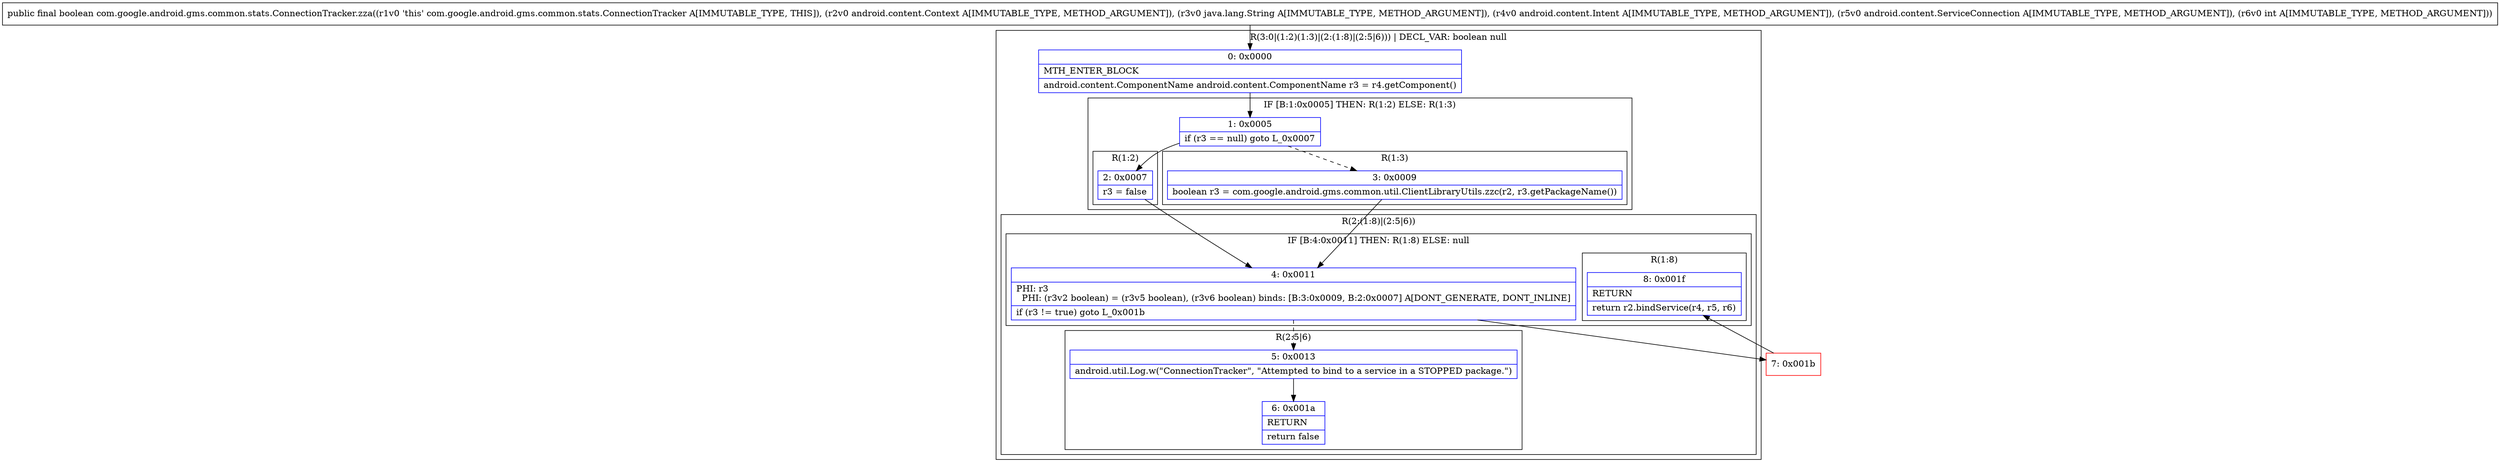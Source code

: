 digraph "CFG forcom.google.android.gms.common.stats.ConnectionTracker.zza(Landroid\/content\/Context;Ljava\/lang\/String;Landroid\/content\/Intent;Landroid\/content\/ServiceConnection;I)Z" {
subgraph cluster_Region_1577745713 {
label = "R(3:0|(1:2)(1:3)|(2:(1:8)|(2:5|6))) | DECL_VAR: boolean null\l";
node [shape=record,color=blue];
Node_0 [shape=record,label="{0\:\ 0x0000|MTH_ENTER_BLOCK\l|android.content.ComponentName android.content.ComponentName r3 = r4.getComponent()\l}"];
subgraph cluster_IfRegion_1109577650 {
label = "IF [B:1:0x0005] THEN: R(1:2) ELSE: R(1:3)";
node [shape=record,color=blue];
Node_1 [shape=record,label="{1\:\ 0x0005|if (r3 == null) goto L_0x0007\l}"];
subgraph cluster_Region_226555575 {
label = "R(1:2)";
node [shape=record,color=blue];
Node_2 [shape=record,label="{2\:\ 0x0007|r3 = false\l}"];
}
subgraph cluster_Region_1860960257 {
label = "R(1:3)";
node [shape=record,color=blue];
Node_3 [shape=record,label="{3\:\ 0x0009|boolean r3 = com.google.android.gms.common.util.ClientLibraryUtils.zzc(r2, r3.getPackageName())\l}"];
}
}
subgraph cluster_Region_1668709783 {
label = "R(2:(1:8)|(2:5|6))";
node [shape=record,color=blue];
subgraph cluster_IfRegion_955092346 {
label = "IF [B:4:0x0011] THEN: R(1:8) ELSE: null";
node [shape=record,color=blue];
Node_4 [shape=record,label="{4\:\ 0x0011|PHI: r3 \l  PHI: (r3v2 boolean) = (r3v5 boolean), (r3v6 boolean) binds: [B:3:0x0009, B:2:0x0007] A[DONT_GENERATE, DONT_INLINE]\l|if (r3 != true) goto L_0x001b\l}"];
subgraph cluster_Region_581242795 {
label = "R(1:8)";
node [shape=record,color=blue];
Node_8 [shape=record,label="{8\:\ 0x001f|RETURN\l|return r2.bindService(r4, r5, r6)\l}"];
}
}
subgraph cluster_Region_993671356 {
label = "R(2:5|6)";
node [shape=record,color=blue];
Node_5 [shape=record,label="{5\:\ 0x0013|android.util.Log.w(\"ConnectionTracker\", \"Attempted to bind to a service in a STOPPED package.\")\l}"];
Node_6 [shape=record,label="{6\:\ 0x001a|RETURN\l|return false\l}"];
}
}
}
Node_7 [shape=record,color=red,label="{7\:\ 0x001b}"];
MethodNode[shape=record,label="{public final boolean com.google.android.gms.common.stats.ConnectionTracker.zza((r1v0 'this' com.google.android.gms.common.stats.ConnectionTracker A[IMMUTABLE_TYPE, THIS]), (r2v0 android.content.Context A[IMMUTABLE_TYPE, METHOD_ARGUMENT]), (r3v0 java.lang.String A[IMMUTABLE_TYPE, METHOD_ARGUMENT]), (r4v0 android.content.Intent A[IMMUTABLE_TYPE, METHOD_ARGUMENT]), (r5v0 android.content.ServiceConnection A[IMMUTABLE_TYPE, METHOD_ARGUMENT]), (r6v0 int A[IMMUTABLE_TYPE, METHOD_ARGUMENT])) }"];
MethodNode -> Node_0;
Node_0 -> Node_1;
Node_1 -> Node_2;
Node_1 -> Node_3[style=dashed];
Node_2 -> Node_4;
Node_3 -> Node_4;
Node_4 -> Node_5[style=dashed];
Node_4 -> Node_7;
Node_5 -> Node_6;
Node_7 -> Node_8;
}

